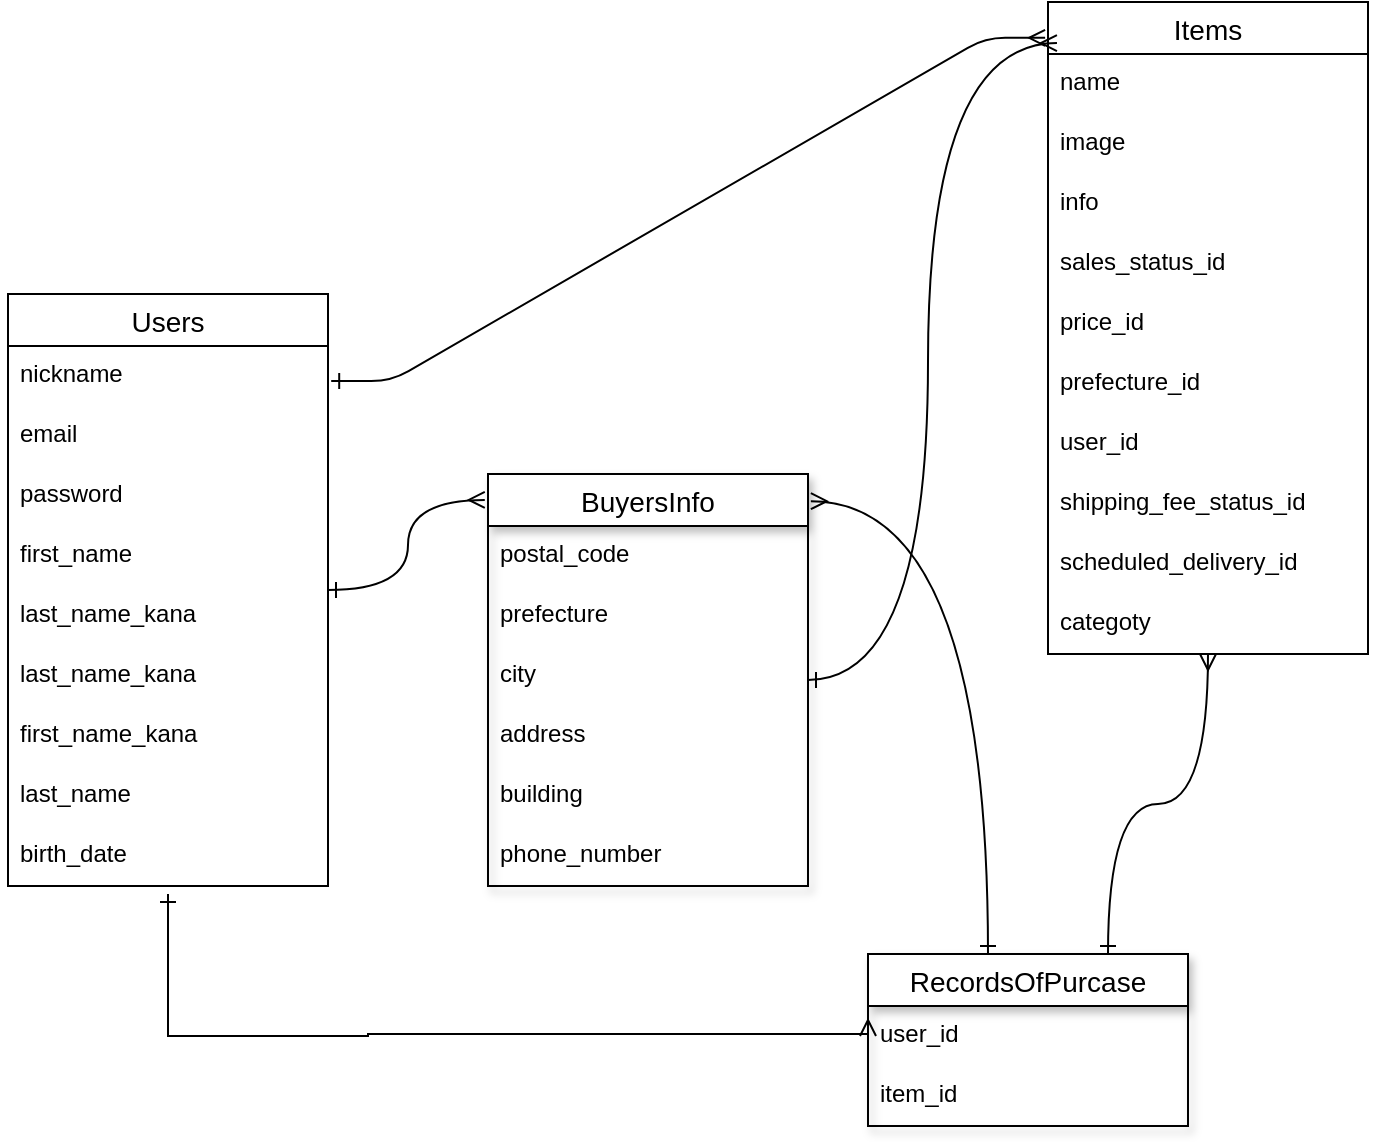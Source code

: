 <mxfile>
    <diagram id="0xmOwxPVcCO9Wg-ehqWu" name="ページ1">
        <mxGraphModel dx="509" dy="903" grid="1" gridSize="10" guides="1" tooltips="1" connect="1" arrows="1" fold="1" page="1" pageScale="1" pageWidth="827" pageHeight="1169" math="0" shadow="0">
            <root>
                <mxCell id="0"/>
                <mxCell id="1" parent="0"/>
                <mxCell id="cyqP88ZLuHyaulHhw0sq-51" style="edgeStyle=orthogonalEdgeStyle;curved=1;orthogonalLoop=1;jettySize=auto;html=1;entryX=-0.01;entryY=0.063;entryDx=0;entryDy=0;entryPerimeter=0;startArrow=ERone;startFill=0;endArrow=ERmany;endFill=0;strokeWidth=1;" parent="1" source="2" target="cyqP88ZLuHyaulHhw0sq-44" edge="1">
                    <mxGeometry relative="1" as="geometry"/>
                </mxCell>
                <mxCell id="2" value="Users" style="swimlane;fontStyle=0;childLayout=stackLayout;horizontal=1;startSize=26;horizontalStack=0;resizeParent=1;resizeParentMax=0;resizeLast=0;collapsible=1;marginBottom=0;align=center;fontSize=14;" parent="1" vertex="1">
                    <mxGeometry x="80" y="150" width="160" height="296" as="geometry"/>
                </mxCell>
                <mxCell id="3" value="nickname" style="text;strokeColor=none;fillColor=none;spacingLeft=4;spacingRight=4;overflow=hidden;rotatable=0;points=[[0,0.5],[1,0.5]];portConstraint=eastwest;fontSize=12;" parent="2" vertex="1">
                    <mxGeometry y="26" width="160" height="30" as="geometry"/>
                </mxCell>
                <mxCell id="4" value="email" style="text;strokeColor=none;fillColor=none;spacingLeft=4;spacingRight=4;overflow=hidden;rotatable=0;points=[[0,0.5],[1,0.5]];portConstraint=eastwest;fontSize=12;" parent="2" vertex="1">
                    <mxGeometry y="56" width="160" height="30" as="geometry"/>
                </mxCell>
                <mxCell id="5" value="password&#10;" style="text;strokeColor=none;fillColor=none;spacingLeft=4;spacingRight=4;overflow=hidden;rotatable=0;points=[[0,0.5],[1,0.5]];portConstraint=eastwest;fontSize=12;" parent="2" vertex="1">
                    <mxGeometry y="86" width="160" height="30" as="geometry"/>
                </mxCell>
                <mxCell id="cyqP88ZLuHyaulHhw0sq-24" value="first_name&#10;" style="text;strokeColor=none;fillColor=none;spacingLeft=4;spacingRight=4;overflow=hidden;rotatable=0;points=[[0,0.5],[1,0.5]];portConstraint=eastwest;fontSize=12;" parent="2" vertex="1">
                    <mxGeometry y="116" width="160" height="30" as="geometry"/>
                </mxCell>
                <mxCell id="cyqP88ZLuHyaulHhw0sq-43" value="last_name_kana" style="text;strokeColor=none;fillColor=none;spacingLeft=4;spacingRight=4;overflow=hidden;rotatable=0;points=[[0,0.5],[1,0.5]];portConstraint=eastwest;fontSize=12;shadow=1;align=left;" parent="2" vertex="1">
                    <mxGeometry y="146" width="160" height="30" as="geometry"/>
                </mxCell>
                <mxCell id="cyqP88ZLuHyaulHhw0sq-32" value="last_name_kana" style="text;strokeColor=none;fillColor=none;spacingLeft=4;spacingRight=4;overflow=hidden;rotatable=0;points=[[0,0.5],[1,0.5]];portConstraint=eastwest;fontSize=12;shadow=1;align=left;" parent="2" vertex="1">
                    <mxGeometry y="176" width="160" height="30" as="geometry"/>
                </mxCell>
                <mxCell id="cyqP88ZLuHyaulHhw0sq-26" value="first_name_kana&#10;" style="text;strokeColor=none;fillColor=none;spacingLeft=4;spacingRight=4;overflow=hidden;rotatable=0;points=[[0,0.5],[1,0.5]];portConstraint=eastwest;fontSize=12;" parent="2" vertex="1">
                    <mxGeometry y="206" width="160" height="30" as="geometry"/>
                </mxCell>
                <mxCell id="cyqP88ZLuHyaulHhw0sq-25" value="last_name" style="text;strokeColor=none;fillColor=none;spacingLeft=4;spacingRight=4;overflow=hidden;rotatable=0;points=[[0,0.5],[1,0.5]];portConstraint=eastwest;fontSize=12;" parent="2" vertex="1">
                    <mxGeometry y="236" width="160" height="30" as="geometry"/>
                </mxCell>
                <mxCell id="cyqP88ZLuHyaulHhw0sq-31" value="birth_date" style="text;strokeColor=none;fillColor=none;spacingLeft=4;spacingRight=4;overflow=hidden;rotatable=0;points=[[0,0.5],[1,0.5]];portConstraint=eastwest;fontSize=12;shadow=1;align=left;" parent="2" vertex="1">
                    <mxGeometry y="266" width="160" height="30" as="geometry"/>
                </mxCell>
                <mxCell id="cyqP88ZLuHyaulHhw0sq-41" style="edgeStyle=orthogonalEdgeStyle;orthogonalLoop=1;jettySize=auto;html=1;startArrow=ERmany;startFill=0;endArrow=ERone;endFill=0;strokeWidth=1;entryX=0.75;entryY=0;entryDx=0;entryDy=0;curved=1;" parent="1" source="6" target="cyqP88ZLuHyaulHhw0sq-36" edge="1">
                    <mxGeometry relative="1" as="geometry">
                        <mxPoint x="679" y="503" as="targetPoint"/>
                    </mxGeometry>
                </mxCell>
                <mxCell id="6" value="Items" style="swimlane;fontStyle=0;childLayout=stackLayout;horizontal=1;startSize=26;horizontalStack=0;resizeParent=1;resizeParentMax=0;resizeLast=0;collapsible=1;marginBottom=0;align=center;fontSize=14;" parent="1" vertex="1">
                    <mxGeometry x="600" y="4" width="160" height="326" as="geometry">
                        <mxRectangle x="360" y="280" width="70" height="26" as="alternateBounds"/>
                    </mxGeometry>
                </mxCell>
                <mxCell id="7" value="name" style="text;strokeColor=none;fillColor=none;spacingLeft=4;spacingRight=4;overflow=hidden;rotatable=0;points=[[0,0.5],[1,0.5]];portConstraint=eastwest;fontSize=12;shadow=1;" parent="6" vertex="1">
                    <mxGeometry y="26" width="160" height="30" as="geometry"/>
                </mxCell>
                <mxCell id="8" value="image" style="text;strokeColor=none;fillColor=none;spacingLeft=4;spacingRight=4;overflow=hidden;rotatable=0;points=[[0,0.5],[1,0.5]];portConstraint=eastwest;fontSize=12;" parent="6" vertex="1">
                    <mxGeometry y="56" width="160" height="30" as="geometry"/>
                </mxCell>
                <mxCell id="9" value="info" style="text;strokeColor=none;fillColor=none;spacingLeft=4;spacingRight=4;overflow=hidden;rotatable=0;points=[[0,0.5],[1,0.5]];portConstraint=eastwest;fontSize=12;" parent="6" vertex="1">
                    <mxGeometry y="86" width="160" height="30" as="geometry"/>
                </mxCell>
                <mxCell id="cyqP88ZLuHyaulHhw0sq-11" value="sales_status_id" style="text;strokeColor=none;fillColor=none;spacingLeft=4;spacingRight=4;overflow=hidden;rotatable=0;points=[[0,0.5],[1,0.5]];portConstraint=eastwest;fontSize=12;shadow=1;align=left;" parent="6" vertex="1">
                    <mxGeometry y="116" width="160" height="30" as="geometry"/>
                </mxCell>
                <mxCell id="cyqP88ZLuHyaulHhw0sq-10" value="price_id" style="text;strokeColor=none;fillColor=none;spacingLeft=4;spacingRight=4;overflow=hidden;rotatable=0;points=[[0,0.5],[1,0.5]];portConstraint=eastwest;fontSize=12;shadow=1;align=left;" parent="6" vertex="1">
                    <mxGeometry y="146" width="160" height="30" as="geometry"/>
                </mxCell>
                <mxCell id="cyqP88ZLuHyaulHhw0sq-15" value="prefecture_id" style="text;strokeColor=none;fillColor=none;spacingLeft=4;spacingRight=4;overflow=hidden;rotatable=0;points=[[0,0.5],[1,0.5]];portConstraint=eastwest;fontSize=12;shadow=1;align=left;" parent="6" vertex="1">
                    <mxGeometry y="176" width="160" height="30" as="geometry"/>
                </mxCell>
                <mxCell id="cyqP88ZLuHyaulHhw0sq-14" value="user_id&#10;" style="text;strokeColor=none;fillColor=none;spacingLeft=4;spacingRight=4;overflow=hidden;rotatable=0;points=[[0,0.5],[1,0.5]];portConstraint=eastwest;fontSize=12;shadow=1;align=left;" parent="6" vertex="1">
                    <mxGeometry y="206" width="160" height="30" as="geometry"/>
                </mxCell>
                <mxCell id="cyqP88ZLuHyaulHhw0sq-17" value="shipping_fee_status_id" style="text;strokeColor=none;fillColor=none;spacingLeft=4;spacingRight=4;overflow=hidden;rotatable=0;points=[[0,0.5],[1,0.5]];portConstraint=eastwest;fontSize=12;shadow=1;align=left;" parent="6" vertex="1">
                    <mxGeometry y="236" width="160" height="30" as="geometry"/>
                </mxCell>
                <mxCell id="cyqP88ZLuHyaulHhw0sq-12" value="scheduled_delivery_id" style="text;strokeColor=none;fillColor=none;spacingLeft=4;spacingRight=4;overflow=hidden;rotatable=0;points=[[0,0.5],[1,0.5]];portConstraint=eastwest;fontSize=12;shadow=1;align=left;" parent="6" vertex="1">
                    <mxGeometry y="266" width="160" height="30" as="geometry"/>
                </mxCell>
                <mxCell id="11" value="categoty" style="text;strokeColor=none;fillColor=none;spacingLeft=4;spacingRight=4;overflow=hidden;rotatable=0;points=[[0,0.5],[1,0.5]];portConstraint=eastwest;fontSize=12;" vertex="1" parent="6">
                    <mxGeometry y="296" width="160" height="30" as="geometry"/>
                </mxCell>
                <mxCell id="cyqP88ZLuHyaulHhw0sq-22" value="" style="edgeStyle=entityRelationEdgeStyle;fontSize=12;html=1;endArrow=ERmany;exitX=1.01;exitY=0.147;exitDx=0;exitDy=0;entryX=-0.009;entryY=0.055;entryDx=0;entryDy=0;entryPerimeter=0;exitPerimeter=0;startArrow=ERone;startFill=0;strokeWidth=1;" parent="1" source="2" target="6" edge="1">
                    <mxGeometry width="100" height="100" relative="1" as="geometry">
                        <mxPoint x="390" y="380" as="sourcePoint"/>
                        <mxPoint x="490" y="280" as="targetPoint"/>
                    </mxGeometry>
                </mxCell>
                <mxCell id="cyqP88ZLuHyaulHhw0sq-53" style="edgeStyle=orthogonalEdgeStyle;curved=1;orthogonalLoop=1;jettySize=auto;html=1;entryX=1.009;entryY=0.066;entryDx=0;entryDy=0;entryPerimeter=0;startArrow=ERone;startFill=0;endArrow=ERmany;endFill=0;strokeWidth=1;" parent="1" source="cyqP88ZLuHyaulHhw0sq-36" target="cyqP88ZLuHyaulHhw0sq-44" edge="1">
                    <mxGeometry relative="1" as="geometry">
                        <Array as="points">
                            <mxPoint x="570" y="254"/>
                        </Array>
                    </mxGeometry>
                </mxCell>
                <mxCell id="cyqP88ZLuHyaulHhw0sq-36" value="RecordsOfPurcase" style="swimlane;fontStyle=0;childLayout=stackLayout;horizontal=1;startSize=26;horizontalStack=0;resizeParent=1;resizeParentMax=0;resizeLast=0;collapsible=1;marginBottom=0;align=center;fontSize=14;shadow=1;" parent="1" vertex="1">
                    <mxGeometry x="510" y="480" width="160" height="86" as="geometry"/>
                </mxCell>
                <mxCell id="cyqP88ZLuHyaulHhw0sq-37" value="user_id" style="text;strokeColor=none;fillColor=none;spacingLeft=4;spacingRight=4;overflow=hidden;rotatable=0;points=[[0,0.5],[1,0.5]];portConstraint=eastwest;fontSize=12;" parent="cyqP88ZLuHyaulHhw0sq-36" vertex="1">
                    <mxGeometry y="26" width="160" height="30" as="geometry"/>
                </mxCell>
                <mxCell id="cyqP88ZLuHyaulHhw0sq-38" value="item_id" style="text;strokeColor=none;fillColor=none;spacingLeft=4;spacingRight=4;overflow=hidden;rotatable=0;points=[[0,0.5],[1,0.5]];portConstraint=eastwest;fontSize=12;" parent="cyqP88ZLuHyaulHhw0sq-36" vertex="1">
                    <mxGeometry y="56" width="160" height="30" as="geometry"/>
                </mxCell>
                <mxCell id="cyqP88ZLuHyaulHhw0sq-40" style="edgeStyle=orthogonalEdgeStyle;rounded=0;orthogonalLoop=1;jettySize=auto;html=1;entryX=0;entryY=0.5;entryDx=0;entryDy=0;startArrow=ERone;startFill=0;endArrow=ERmany;endFill=0;strokeWidth=1;" parent="1" target="cyqP88ZLuHyaulHhw0sq-37" edge="1">
                    <mxGeometry relative="1" as="geometry">
                        <mxPoint x="160" y="450" as="sourcePoint"/>
                        <Array as="points">
                            <mxPoint x="160" y="521"/>
                            <mxPoint x="260" y="521"/>
                            <mxPoint x="260" y="520"/>
                        </Array>
                    </mxGeometry>
                </mxCell>
                <mxCell id="cyqP88ZLuHyaulHhw0sq-52" style="edgeStyle=orthogonalEdgeStyle;curved=1;orthogonalLoop=1;jettySize=auto;html=1;entryX=0.028;entryY=0.063;entryDx=0;entryDy=0;entryPerimeter=0;startArrow=ERone;startFill=0;endArrow=ERmany;endFill=0;strokeWidth=1;" parent="1" source="cyqP88ZLuHyaulHhw0sq-44" target="6" edge="1">
                    <mxGeometry relative="1" as="geometry"/>
                </mxCell>
                <mxCell id="cyqP88ZLuHyaulHhw0sq-44" value="BuyersInfo" style="swimlane;fontStyle=0;childLayout=stackLayout;horizontal=1;startSize=26;horizontalStack=0;resizeParent=1;resizeParentMax=0;resizeLast=0;collapsible=1;marginBottom=0;align=center;fontSize=14;shadow=1;" parent="1" vertex="1">
                    <mxGeometry x="320" y="240" width="160" height="206" as="geometry"/>
                </mxCell>
                <mxCell id="cyqP88ZLuHyaulHhw0sq-45" value="postal_code" style="text;strokeColor=none;fillColor=none;spacingLeft=4;spacingRight=4;overflow=hidden;rotatable=0;points=[[0,0.5],[1,0.5]];portConstraint=eastwest;fontSize=12;" parent="cyqP88ZLuHyaulHhw0sq-44" vertex="1">
                    <mxGeometry y="26" width="160" height="30" as="geometry"/>
                </mxCell>
                <mxCell id="cyqP88ZLuHyaulHhw0sq-46" value="prefecture" style="text;strokeColor=none;fillColor=none;spacingLeft=4;spacingRight=4;overflow=hidden;rotatable=0;points=[[0,0.5],[1,0.5]];portConstraint=eastwest;fontSize=12;" parent="cyqP88ZLuHyaulHhw0sq-44" vertex="1">
                    <mxGeometry y="56" width="160" height="30" as="geometry"/>
                </mxCell>
                <mxCell id="cyqP88ZLuHyaulHhw0sq-47" value="city" style="text;strokeColor=none;fillColor=none;spacingLeft=4;spacingRight=4;overflow=hidden;rotatable=0;points=[[0,0.5],[1,0.5]];portConstraint=eastwest;fontSize=12;" parent="cyqP88ZLuHyaulHhw0sq-44" vertex="1">
                    <mxGeometry y="86" width="160" height="30" as="geometry"/>
                </mxCell>
                <mxCell id="cyqP88ZLuHyaulHhw0sq-49" value="address" style="text;strokeColor=none;fillColor=none;spacingLeft=4;spacingRight=4;overflow=hidden;rotatable=0;points=[[0,0.5],[1,0.5]];portConstraint=eastwest;fontSize=12;shadow=1;align=left;" parent="cyqP88ZLuHyaulHhw0sq-44" vertex="1">
                    <mxGeometry y="116" width="160" height="30" as="geometry"/>
                </mxCell>
                <mxCell id="cyqP88ZLuHyaulHhw0sq-50" value="building" style="text;strokeColor=none;fillColor=none;spacingLeft=4;spacingRight=4;overflow=hidden;rotatable=0;points=[[0,0.5],[1,0.5]];portConstraint=eastwest;fontSize=12;shadow=1;align=left;" parent="cyqP88ZLuHyaulHhw0sq-44" vertex="1">
                    <mxGeometry y="146" width="160" height="30" as="geometry"/>
                </mxCell>
                <mxCell id="cyqP88ZLuHyaulHhw0sq-48" value="phone_number" style="text;strokeColor=none;fillColor=none;spacingLeft=4;spacingRight=4;overflow=hidden;rotatable=0;points=[[0,0.5],[1,0.5]];portConstraint=eastwest;fontSize=12;shadow=1;align=left;" parent="cyqP88ZLuHyaulHhw0sq-44" vertex="1">
                    <mxGeometry y="176" width="160" height="30" as="geometry"/>
                </mxCell>
            </root>
        </mxGraphModel>
    </diagram>
    <diagram id="22z6hWX3rghMl_nencov" name="ページ2">
        &#xa;        &#xa;&#xa;
        <mxGraphModel dx="1016" dy="686" grid="1" gridSize="10" guides="1" tooltips="1" connect="1" arrows="1" fold="1" page="1" pageScale="1" pageWidth="827" pageHeight="1169" math="0" shadow="0">
            &#xa;            &#xa;&#xa;
            <root>
                &#xa;                &#xa;&#xa;
                <mxCell id="8VGooiHyaD7E8F8fHhr1-0"/>
                &#xa;                &#xa;&#xa;
                <mxCell id="8VGooiHyaD7E8F8fHhr1-1" parent="8VGooiHyaD7E8F8fHhr1-0"/>
                &#xa;                &#xa;&#xa;
            </root>
            &#xa;            &#xa;&#xa;
        </mxGraphModel>
        &#xa;        &#xa;&#xa;
    </diagram>
</mxfile>